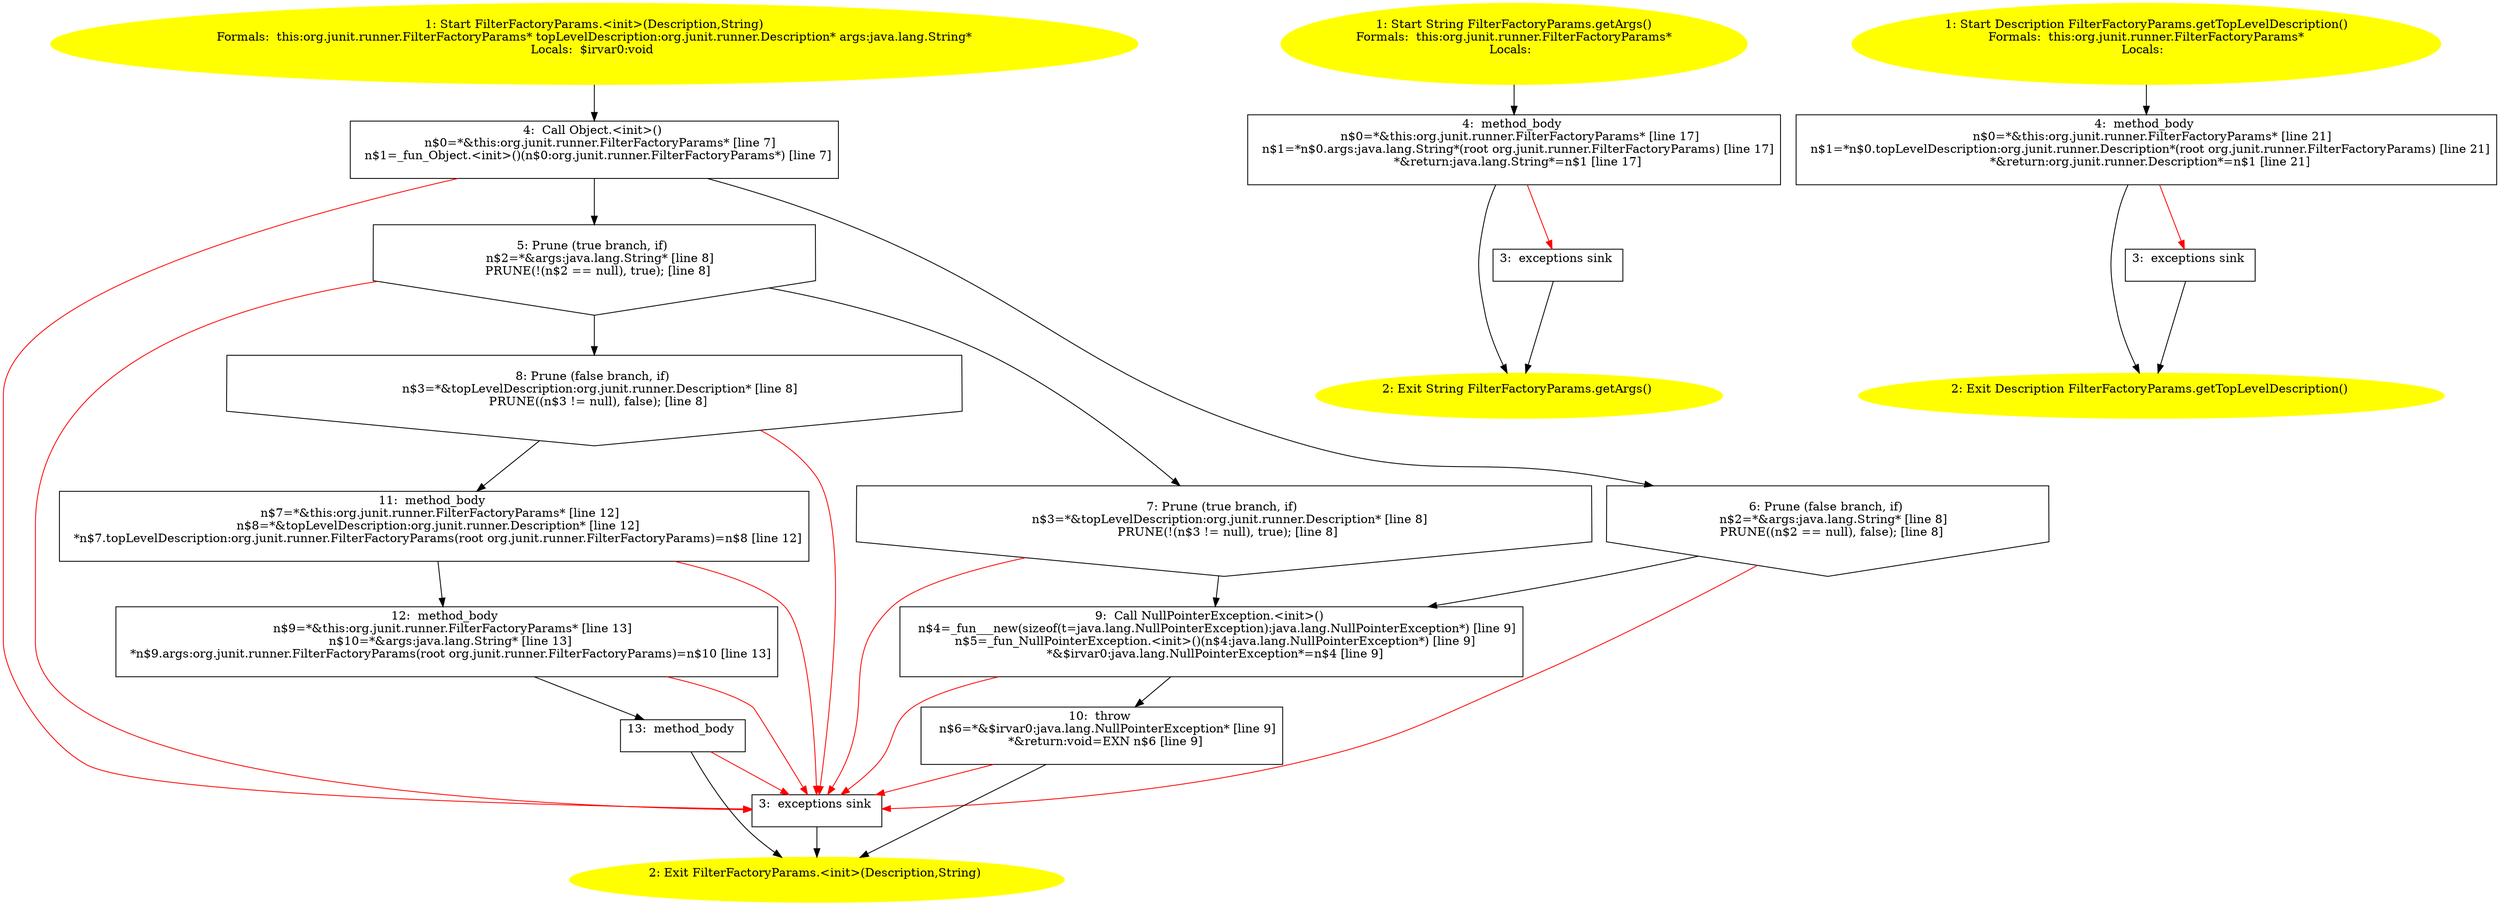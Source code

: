/* @generated */
digraph cfg {
"org.junit.runner.FilterFactoryParams.<init>(org.junit.runner.Description,java.lang.String).a449783822b7ffded263ad1dc9544668_1" [label="1: Start FilterFactoryParams.<init>(Description,String)\nFormals:  this:org.junit.runner.FilterFactoryParams* topLevelDescription:org.junit.runner.Description* args:java.lang.String*\nLocals:  $irvar0:void \n  " color=yellow style=filled]
	

	 "org.junit.runner.FilterFactoryParams.<init>(org.junit.runner.Description,java.lang.String).a449783822b7ffded263ad1dc9544668_1" -> "org.junit.runner.FilterFactoryParams.<init>(org.junit.runner.Description,java.lang.String).a449783822b7ffded263ad1dc9544668_4" ;
"org.junit.runner.FilterFactoryParams.<init>(org.junit.runner.Description,java.lang.String).a449783822b7ffded263ad1dc9544668_2" [label="2: Exit FilterFactoryParams.<init>(Description,String) \n  " color=yellow style=filled]
	

"org.junit.runner.FilterFactoryParams.<init>(org.junit.runner.Description,java.lang.String).a449783822b7ffded263ad1dc9544668_3" [label="3:  exceptions sink \n  " shape="box"]
	

	 "org.junit.runner.FilterFactoryParams.<init>(org.junit.runner.Description,java.lang.String).a449783822b7ffded263ad1dc9544668_3" -> "org.junit.runner.FilterFactoryParams.<init>(org.junit.runner.Description,java.lang.String).a449783822b7ffded263ad1dc9544668_2" ;
"org.junit.runner.FilterFactoryParams.<init>(org.junit.runner.Description,java.lang.String).a449783822b7ffded263ad1dc9544668_4" [label="4:  Call Object.<init>() \n   n$0=*&this:org.junit.runner.FilterFactoryParams* [line 7]\n  n$1=_fun_Object.<init>()(n$0:org.junit.runner.FilterFactoryParams*) [line 7]\n " shape="box"]
	

	 "org.junit.runner.FilterFactoryParams.<init>(org.junit.runner.Description,java.lang.String).a449783822b7ffded263ad1dc9544668_4" -> "org.junit.runner.FilterFactoryParams.<init>(org.junit.runner.Description,java.lang.String).a449783822b7ffded263ad1dc9544668_5" ;
	 "org.junit.runner.FilterFactoryParams.<init>(org.junit.runner.Description,java.lang.String).a449783822b7ffded263ad1dc9544668_4" -> "org.junit.runner.FilterFactoryParams.<init>(org.junit.runner.Description,java.lang.String).a449783822b7ffded263ad1dc9544668_6" ;
	 "org.junit.runner.FilterFactoryParams.<init>(org.junit.runner.Description,java.lang.String).a449783822b7ffded263ad1dc9544668_4" -> "org.junit.runner.FilterFactoryParams.<init>(org.junit.runner.Description,java.lang.String).a449783822b7ffded263ad1dc9544668_3" [color="red" ];
"org.junit.runner.FilterFactoryParams.<init>(org.junit.runner.Description,java.lang.String).a449783822b7ffded263ad1dc9544668_5" [label="5: Prune (true branch, if) \n   n$2=*&args:java.lang.String* [line 8]\n  PRUNE(!(n$2 == null), true); [line 8]\n " shape="invhouse"]
	

	 "org.junit.runner.FilterFactoryParams.<init>(org.junit.runner.Description,java.lang.String).a449783822b7ffded263ad1dc9544668_5" -> "org.junit.runner.FilterFactoryParams.<init>(org.junit.runner.Description,java.lang.String).a449783822b7ffded263ad1dc9544668_7" ;
	 "org.junit.runner.FilterFactoryParams.<init>(org.junit.runner.Description,java.lang.String).a449783822b7ffded263ad1dc9544668_5" -> "org.junit.runner.FilterFactoryParams.<init>(org.junit.runner.Description,java.lang.String).a449783822b7ffded263ad1dc9544668_8" ;
	 "org.junit.runner.FilterFactoryParams.<init>(org.junit.runner.Description,java.lang.String).a449783822b7ffded263ad1dc9544668_5" -> "org.junit.runner.FilterFactoryParams.<init>(org.junit.runner.Description,java.lang.String).a449783822b7ffded263ad1dc9544668_3" [color="red" ];
"org.junit.runner.FilterFactoryParams.<init>(org.junit.runner.Description,java.lang.String).a449783822b7ffded263ad1dc9544668_6" [label="6: Prune (false branch, if) \n   n$2=*&args:java.lang.String* [line 8]\n  PRUNE((n$2 == null), false); [line 8]\n " shape="invhouse"]
	

	 "org.junit.runner.FilterFactoryParams.<init>(org.junit.runner.Description,java.lang.String).a449783822b7ffded263ad1dc9544668_6" -> "org.junit.runner.FilterFactoryParams.<init>(org.junit.runner.Description,java.lang.String).a449783822b7ffded263ad1dc9544668_9" ;
	 "org.junit.runner.FilterFactoryParams.<init>(org.junit.runner.Description,java.lang.String).a449783822b7ffded263ad1dc9544668_6" -> "org.junit.runner.FilterFactoryParams.<init>(org.junit.runner.Description,java.lang.String).a449783822b7ffded263ad1dc9544668_3" [color="red" ];
"org.junit.runner.FilterFactoryParams.<init>(org.junit.runner.Description,java.lang.String).a449783822b7ffded263ad1dc9544668_7" [label="7: Prune (true branch, if) \n   n$3=*&topLevelDescription:org.junit.runner.Description* [line 8]\n  PRUNE(!(n$3 != null), true); [line 8]\n " shape="invhouse"]
	

	 "org.junit.runner.FilterFactoryParams.<init>(org.junit.runner.Description,java.lang.String).a449783822b7ffded263ad1dc9544668_7" -> "org.junit.runner.FilterFactoryParams.<init>(org.junit.runner.Description,java.lang.String).a449783822b7ffded263ad1dc9544668_9" ;
	 "org.junit.runner.FilterFactoryParams.<init>(org.junit.runner.Description,java.lang.String).a449783822b7ffded263ad1dc9544668_7" -> "org.junit.runner.FilterFactoryParams.<init>(org.junit.runner.Description,java.lang.String).a449783822b7ffded263ad1dc9544668_3" [color="red" ];
"org.junit.runner.FilterFactoryParams.<init>(org.junit.runner.Description,java.lang.String).a449783822b7ffded263ad1dc9544668_8" [label="8: Prune (false branch, if) \n   n$3=*&topLevelDescription:org.junit.runner.Description* [line 8]\n  PRUNE((n$3 != null), false); [line 8]\n " shape="invhouse"]
	

	 "org.junit.runner.FilterFactoryParams.<init>(org.junit.runner.Description,java.lang.String).a449783822b7ffded263ad1dc9544668_8" -> "org.junit.runner.FilterFactoryParams.<init>(org.junit.runner.Description,java.lang.String).a449783822b7ffded263ad1dc9544668_11" ;
	 "org.junit.runner.FilterFactoryParams.<init>(org.junit.runner.Description,java.lang.String).a449783822b7ffded263ad1dc9544668_8" -> "org.junit.runner.FilterFactoryParams.<init>(org.junit.runner.Description,java.lang.String).a449783822b7ffded263ad1dc9544668_3" [color="red" ];
"org.junit.runner.FilterFactoryParams.<init>(org.junit.runner.Description,java.lang.String).a449783822b7ffded263ad1dc9544668_9" [label="9:  Call NullPointerException.<init>() \n   n$4=_fun___new(sizeof(t=java.lang.NullPointerException):java.lang.NullPointerException*) [line 9]\n  n$5=_fun_NullPointerException.<init>()(n$4:java.lang.NullPointerException*) [line 9]\n  *&$irvar0:java.lang.NullPointerException*=n$4 [line 9]\n " shape="box"]
	

	 "org.junit.runner.FilterFactoryParams.<init>(org.junit.runner.Description,java.lang.String).a449783822b7ffded263ad1dc9544668_9" -> "org.junit.runner.FilterFactoryParams.<init>(org.junit.runner.Description,java.lang.String).a449783822b7ffded263ad1dc9544668_10" ;
	 "org.junit.runner.FilterFactoryParams.<init>(org.junit.runner.Description,java.lang.String).a449783822b7ffded263ad1dc9544668_9" -> "org.junit.runner.FilterFactoryParams.<init>(org.junit.runner.Description,java.lang.String).a449783822b7ffded263ad1dc9544668_3" [color="red" ];
"org.junit.runner.FilterFactoryParams.<init>(org.junit.runner.Description,java.lang.String).a449783822b7ffded263ad1dc9544668_10" [label="10:  throw \n   n$6=*&$irvar0:java.lang.NullPointerException* [line 9]\n  *&return:void=EXN n$6 [line 9]\n " shape="box"]
	

	 "org.junit.runner.FilterFactoryParams.<init>(org.junit.runner.Description,java.lang.String).a449783822b7ffded263ad1dc9544668_10" -> "org.junit.runner.FilterFactoryParams.<init>(org.junit.runner.Description,java.lang.String).a449783822b7ffded263ad1dc9544668_2" ;
	 "org.junit.runner.FilterFactoryParams.<init>(org.junit.runner.Description,java.lang.String).a449783822b7ffded263ad1dc9544668_10" -> "org.junit.runner.FilterFactoryParams.<init>(org.junit.runner.Description,java.lang.String).a449783822b7ffded263ad1dc9544668_3" [color="red" ];
"org.junit.runner.FilterFactoryParams.<init>(org.junit.runner.Description,java.lang.String).a449783822b7ffded263ad1dc9544668_11" [label="11:  method_body \n   n$7=*&this:org.junit.runner.FilterFactoryParams* [line 12]\n  n$8=*&topLevelDescription:org.junit.runner.Description* [line 12]\n  *n$7.topLevelDescription:org.junit.runner.FilterFactoryParams(root org.junit.runner.FilterFactoryParams)=n$8 [line 12]\n " shape="box"]
	

	 "org.junit.runner.FilterFactoryParams.<init>(org.junit.runner.Description,java.lang.String).a449783822b7ffded263ad1dc9544668_11" -> "org.junit.runner.FilterFactoryParams.<init>(org.junit.runner.Description,java.lang.String).a449783822b7ffded263ad1dc9544668_12" ;
	 "org.junit.runner.FilterFactoryParams.<init>(org.junit.runner.Description,java.lang.String).a449783822b7ffded263ad1dc9544668_11" -> "org.junit.runner.FilterFactoryParams.<init>(org.junit.runner.Description,java.lang.String).a449783822b7ffded263ad1dc9544668_3" [color="red" ];
"org.junit.runner.FilterFactoryParams.<init>(org.junit.runner.Description,java.lang.String).a449783822b7ffded263ad1dc9544668_12" [label="12:  method_body \n   n$9=*&this:org.junit.runner.FilterFactoryParams* [line 13]\n  n$10=*&args:java.lang.String* [line 13]\n  *n$9.args:org.junit.runner.FilterFactoryParams(root org.junit.runner.FilterFactoryParams)=n$10 [line 13]\n " shape="box"]
	

	 "org.junit.runner.FilterFactoryParams.<init>(org.junit.runner.Description,java.lang.String).a449783822b7ffded263ad1dc9544668_12" -> "org.junit.runner.FilterFactoryParams.<init>(org.junit.runner.Description,java.lang.String).a449783822b7ffded263ad1dc9544668_13" ;
	 "org.junit.runner.FilterFactoryParams.<init>(org.junit.runner.Description,java.lang.String).a449783822b7ffded263ad1dc9544668_12" -> "org.junit.runner.FilterFactoryParams.<init>(org.junit.runner.Description,java.lang.String).a449783822b7ffded263ad1dc9544668_3" [color="red" ];
"org.junit.runner.FilterFactoryParams.<init>(org.junit.runner.Description,java.lang.String).a449783822b7ffded263ad1dc9544668_13" [label="13:  method_body \n  " shape="box"]
	

	 "org.junit.runner.FilterFactoryParams.<init>(org.junit.runner.Description,java.lang.String).a449783822b7ffded263ad1dc9544668_13" -> "org.junit.runner.FilterFactoryParams.<init>(org.junit.runner.Description,java.lang.String).a449783822b7ffded263ad1dc9544668_2" ;
	 "org.junit.runner.FilterFactoryParams.<init>(org.junit.runner.Description,java.lang.String).a449783822b7ffded263ad1dc9544668_13" -> "org.junit.runner.FilterFactoryParams.<init>(org.junit.runner.Description,java.lang.String).a449783822b7ffded263ad1dc9544668_3" [color="red" ];
"org.junit.runner.FilterFactoryParams.getArgs():java.lang.String.751dfaa0bb01b7c9a2f78a0b770a6b2b_1" [label="1: Start String FilterFactoryParams.getArgs()\nFormals:  this:org.junit.runner.FilterFactoryParams*\nLocals:  \n  " color=yellow style=filled]
	

	 "org.junit.runner.FilterFactoryParams.getArgs():java.lang.String.751dfaa0bb01b7c9a2f78a0b770a6b2b_1" -> "org.junit.runner.FilterFactoryParams.getArgs():java.lang.String.751dfaa0bb01b7c9a2f78a0b770a6b2b_4" ;
"org.junit.runner.FilterFactoryParams.getArgs():java.lang.String.751dfaa0bb01b7c9a2f78a0b770a6b2b_2" [label="2: Exit String FilterFactoryParams.getArgs() \n  " color=yellow style=filled]
	

"org.junit.runner.FilterFactoryParams.getArgs():java.lang.String.751dfaa0bb01b7c9a2f78a0b770a6b2b_3" [label="3:  exceptions sink \n  " shape="box"]
	

	 "org.junit.runner.FilterFactoryParams.getArgs():java.lang.String.751dfaa0bb01b7c9a2f78a0b770a6b2b_3" -> "org.junit.runner.FilterFactoryParams.getArgs():java.lang.String.751dfaa0bb01b7c9a2f78a0b770a6b2b_2" ;
"org.junit.runner.FilterFactoryParams.getArgs():java.lang.String.751dfaa0bb01b7c9a2f78a0b770a6b2b_4" [label="4:  method_body \n   n$0=*&this:org.junit.runner.FilterFactoryParams* [line 17]\n  n$1=*n$0.args:java.lang.String*(root org.junit.runner.FilterFactoryParams) [line 17]\n  *&return:java.lang.String*=n$1 [line 17]\n " shape="box"]
	

	 "org.junit.runner.FilterFactoryParams.getArgs():java.lang.String.751dfaa0bb01b7c9a2f78a0b770a6b2b_4" -> "org.junit.runner.FilterFactoryParams.getArgs():java.lang.String.751dfaa0bb01b7c9a2f78a0b770a6b2b_2" ;
	 "org.junit.runner.FilterFactoryParams.getArgs():java.lang.String.751dfaa0bb01b7c9a2f78a0b770a6b2b_4" -> "org.junit.runner.FilterFactoryParams.getArgs():java.lang.String.751dfaa0bb01b7c9a2f78a0b770a6b2b_3" [color="red" ];
"org.junit.runner.FilterFactoryParams.getTopLevelDescription():org.junit.runner.Description.6b7c589e749de2bb5b8037df6d0eac34_1" [label="1: Start Description FilterFactoryParams.getTopLevelDescription()\nFormals:  this:org.junit.runner.FilterFactoryParams*\nLocals:  \n  " color=yellow style=filled]
	

	 "org.junit.runner.FilterFactoryParams.getTopLevelDescription():org.junit.runner.Description.6b7c589e749de2bb5b8037df6d0eac34_1" -> "org.junit.runner.FilterFactoryParams.getTopLevelDescription():org.junit.runner.Description.6b7c589e749de2bb5b8037df6d0eac34_4" ;
"org.junit.runner.FilterFactoryParams.getTopLevelDescription():org.junit.runner.Description.6b7c589e749de2bb5b8037df6d0eac34_2" [label="2: Exit Description FilterFactoryParams.getTopLevelDescription() \n  " color=yellow style=filled]
	

"org.junit.runner.FilterFactoryParams.getTopLevelDescription():org.junit.runner.Description.6b7c589e749de2bb5b8037df6d0eac34_3" [label="3:  exceptions sink \n  " shape="box"]
	

	 "org.junit.runner.FilterFactoryParams.getTopLevelDescription():org.junit.runner.Description.6b7c589e749de2bb5b8037df6d0eac34_3" -> "org.junit.runner.FilterFactoryParams.getTopLevelDescription():org.junit.runner.Description.6b7c589e749de2bb5b8037df6d0eac34_2" ;
"org.junit.runner.FilterFactoryParams.getTopLevelDescription():org.junit.runner.Description.6b7c589e749de2bb5b8037df6d0eac34_4" [label="4:  method_body \n   n$0=*&this:org.junit.runner.FilterFactoryParams* [line 21]\n  n$1=*n$0.topLevelDescription:org.junit.runner.Description*(root org.junit.runner.FilterFactoryParams) [line 21]\n  *&return:org.junit.runner.Description*=n$1 [line 21]\n " shape="box"]
	

	 "org.junit.runner.FilterFactoryParams.getTopLevelDescription():org.junit.runner.Description.6b7c589e749de2bb5b8037df6d0eac34_4" -> "org.junit.runner.FilterFactoryParams.getTopLevelDescription():org.junit.runner.Description.6b7c589e749de2bb5b8037df6d0eac34_2" ;
	 "org.junit.runner.FilterFactoryParams.getTopLevelDescription():org.junit.runner.Description.6b7c589e749de2bb5b8037df6d0eac34_4" -> "org.junit.runner.FilterFactoryParams.getTopLevelDescription():org.junit.runner.Description.6b7c589e749de2bb5b8037df6d0eac34_3" [color="red" ];
}
